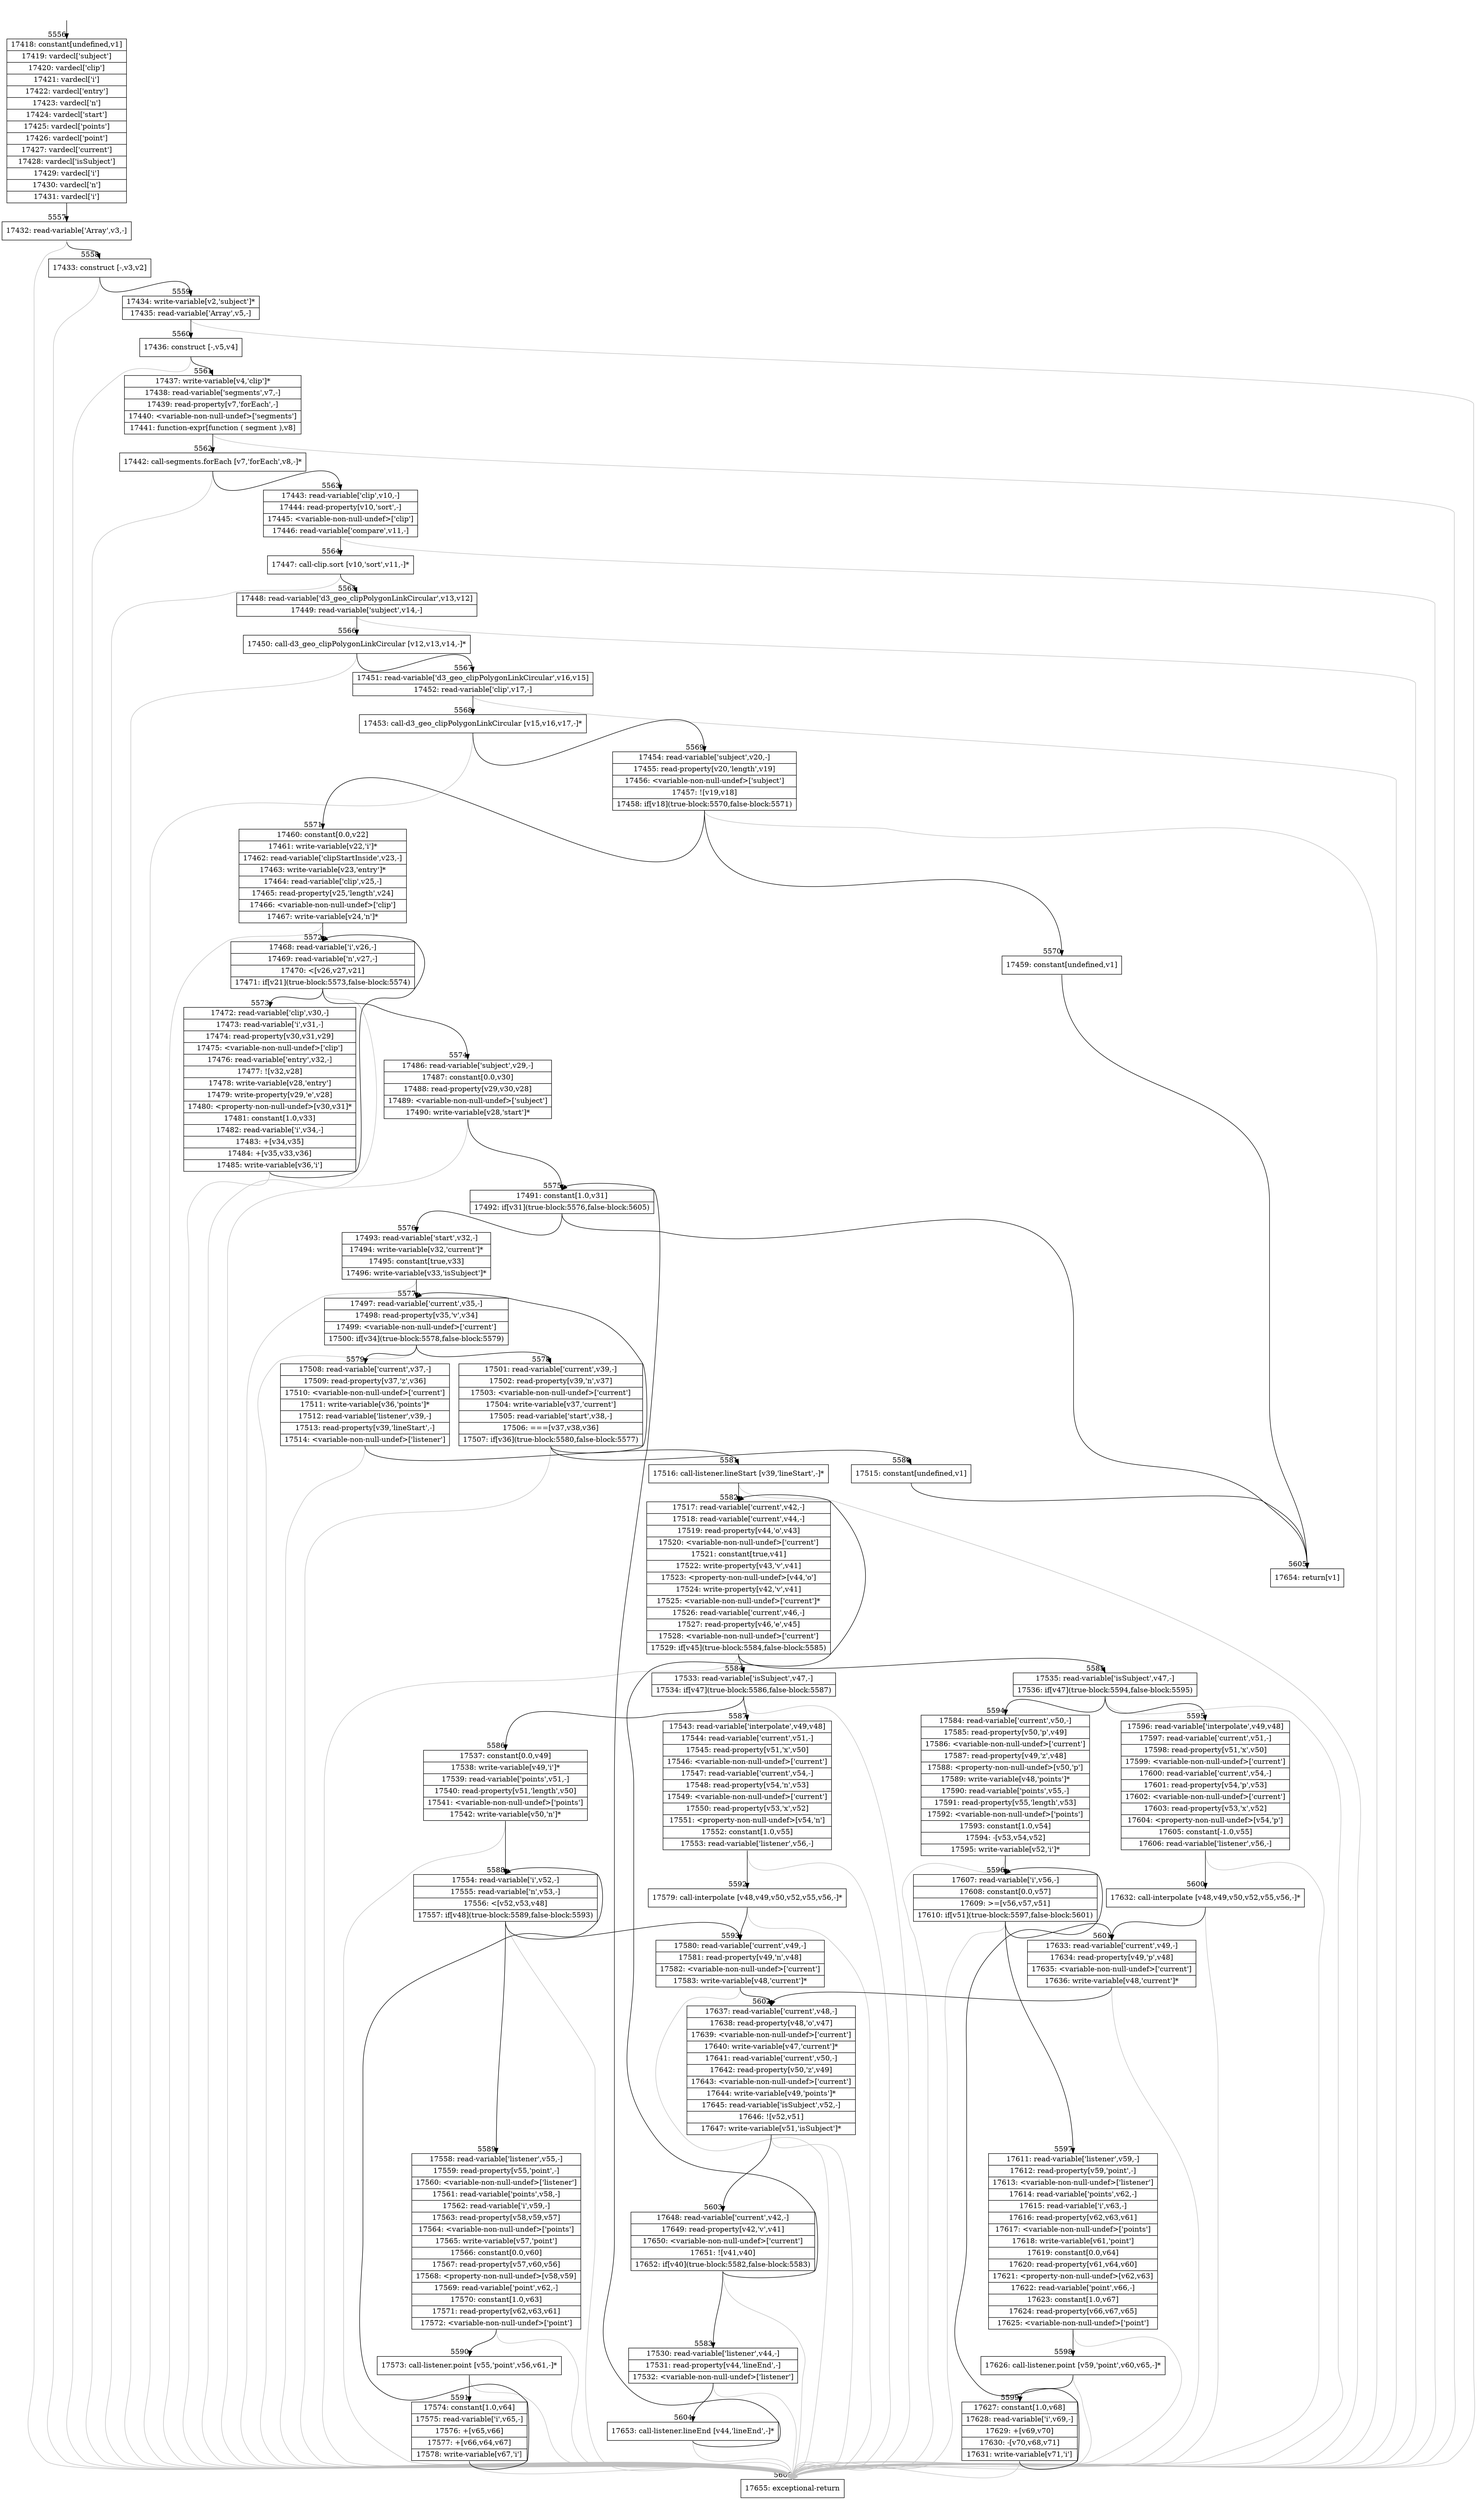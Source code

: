 digraph {
rankdir="TD"
BB_entry528[shape=none,label=""];
BB_entry528 -> BB5556 [tailport=s, headport=n, headlabel="    5556"]
BB5556 [shape=record label="{17418: constant[undefined,v1]|17419: vardecl['subject']|17420: vardecl['clip']|17421: vardecl['i']|17422: vardecl['entry']|17423: vardecl['n']|17424: vardecl['start']|17425: vardecl['points']|17426: vardecl['point']|17427: vardecl['current']|17428: vardecl['isSubject']|17429: vardecl['i']|17430: vardecl['n']|17431: vardecl['i']}" ] 
BB5556 -> BB5557 [tailport=s, headport=n, headlabel="      5557"]
BB5557 [shape=record label="{17432: read-variable['Array',v3,-]}" ] 
BB5557 -> BB5558 [tailport=s, headport=n, headlabel="      5558"]
BB5557 -> BB5606 [tailport=s, headport=n, color=gray, headlabel="      5606"]
BB5558 [shape=record label="{17433: construct [-,v3,v2]}" ] 
BB5558 -> BB5559 [tailport=s, headport=n, headlabel="      5559"]
BB5558 -> BB5606 [tailport=s, headport=n, color=gray]
BB5559 [shape=record label="{17434: write-variable[v2,'subject']*|17435: read-variable['Array',v5,-]}" ] 
BB5559 -> BB5560 [tailport=s, headport=n, headlabel="      5560"]
BB5559 -> BB5606 [tailport=s, headport=n, color=gray]
BB5560 [shape=record label="{17436: construct [-,v5,v4]}" ] 
BB5560 -> BB5561 [tailport=s, headport=n, headlabel="      5561"]
BB5560 -> BB5606 [tailport=s, headport=n, color=gray]
BB5561 [shape=record label="{17437: write-variable[v4,'clip']*|17438: read-variable['segments',v7,-]|17439: read-property[v7,'forEach',-]|17440: \<variable-non-null-undef\>['segments']|17441: function-expr[function ( segment ),v8]}" ] 
BB5561 -> BB5562 [tailport=s, headport=n, headlabel="      5562"]
BB5561 -> BB5606 [tailport=s, headport=n, color=gray]
BB5562 [shape=record label="{17442: call-segments.forEach [v7,'forEach',v8,-]*}" ] 
BB5562 -> BB5563 [tailport=s, headport=n, headlabel="      5563"]
BB5562 -> BB5606 [tailport=s, headport=n, color=gray]
BB5563 [shape=record label="{17443: read-variable['clip',v10,-]|17444: read-property[v10,'sort',-]|17445: \<variable-non-null-undef\>['clip']|17446: read-variable['compare',v11,-]}" ] 
BB5563 -> BB5564 [tailport=s, headport=n, headlabel="      5564"]
BB5563 -> BB5606 [tailport=s, headport=n, color=gray]
BB5564 [shape=record label="{17447: call-clip.sort [v10,'sort',v11,-]*}" ] 
BB5564 -> BB5565 [tailport=s, headport=n, headlabel="      5565"]
BB5564 -> BB5606 [tailport=s, headport=n, color=gray]
BB5565 [shape=record label="{17448: read-variable['d3_geo_clipPolygonLinkCircular',v13,v12]|17449: read-variable['subject',v14,-]}" ] 
BB5565 -> BB5566 [tailport=s, headport=n, headlabel="      5566"]
BB5565 -> BB5606 [tailport=s, headport=n, color=gray]
BB5566 [shape=record label="{17450: call-d3_geo_clipPolygonLinkCircular [v12,v13,v14,-]*}" ] 
BB5566 -> BB5567 [tailport=s, headport=n, headlabel="      5567"]
BB5566 -> BB5606 [tailport=s, headport=n, color=gray]
BB5567 [shape=record label="{17451: read-variable['d3_geo_clipPolygonLinkCircular',v16,v15]|17452: read-variable['clip',v17,-]}" ] 
BB5567 -> BB5568 [tailport=s, headport=n, headlabel="      5568"]
BB5567 -> BB5606 [tailport=s, headport=n, color=gray]
BB5568 [shape=record label="{17453: call-d3_geo_clipPolygonLinkCircular [v15,v16,v17,-]*}" ] 
BB5568 -> BB5569 [tailport=s, headport=n, headlabel="      5569"]
BB5568 -> BB5606 [tailport=s, headport=n, color=gray]
BB5569 [shape=record label="{17454: read-variable['subject',v20,-]|17455: read-property[v20,'length',v19]|17456: \<variable-non-null-undef\>['subject']|17457: ![v19,v18]|17458: if[v18](true-block:5570,false-block:5571)}" ] 
BB5569 -> BB5570 [tailport=s, headport=n, headlabel="      5570"]
BB5569 -> BB5571 [tailport=s, headport=n, headlabel="      5571"]
BB5569 -> BB5606 [tailport=s, headport=n, color=gray]
BB5570 [shape=record label="{17459: constant[undefined,v1]}" ] 
BB5570 -> BB5605 [tailport=s, headport=n, headlabel="      5605"]
BB5571 [shape=record label="{17460: constant[0.0,v22]|17461: write-variable[v22,'i']*|17462: read-variable['clipStartInside',v23,-]|17463: write-variable[v23,'entry']*|17464: read-variable['clip',v25,-]|17465: read-property[v25,'length',v24]|17466: \<variable-non-null-undef\>['clip']|17467: write-variable[v24,'n']*}" ] 
BB5571 -> BB5572 [tailport=s, headport=n, headlabel="      5572"]
BB5571 -> BB5606 [tailport=s, headport=n, color=gray]
BB5572 [shape=record label="{17468: read-variable['i',v26,-]|17469: read-variable['n',v27,-]|17470: \<[v26,v27,v21]|17471: if[v21](true-block:5573,false-block:5574)}" ] 
BB5572 -> BB5573 [tailport=s, headport=n, headlabel="      5573"]
BB5572 -> BB5574 [tailport=s, headport=n, headlabel="      5574"]
BB5572 -> BB5606 [tailport=s, headport=n, color=gray]
BB5573 [shape=record label="{17472: read-variable['clip',v30,-]|17473: read-variable['i',v31,-]|17474: read-property[v30,v31,v29]|17475: \<variable-non-null-undef\>['clip']|17476: read-variable['entry',v32,-]|17477: ![v32,v28]|17478: write-variable[v28,'entry']|17479: write-property[v29,'e',v28]|17480: \<property-non-null-undef\>[v30,v31]*|17481: constant[1.0,v33]|17482: read-variable['i',v34,-]|17483: +[v34,v35]|17484: +[v35,v33,v36]|17485: write-variable[v36,'i']}" ] 
BB5573 -> BB5572 [tailport=s, headport=n]
BB5573 -> BB5606 [tailport=s, headport=n, color=gray]
BB5574 [shape=record label="{17486: read-variable['subject',v29,-]|17487: constant[0.0,v30]|17488: read-property[v29,v30,v28]|17489: \<variable-non-null-undef\>['subject']|17490: write-variable[v28,'start']*}" ] 
BB5574 -> BB5575 [tailport=s, headport=n, headlabel="      5575"]
BB5574 -> BB5606 [tailport=s, headport=n, color=gray]
BB5575 [shape=record label="{17491: constant[1.0,v31]|17492: if[v31](true-block:5576,false-block:5605)}" ] 
BB5575 -> BB5576 [tailport=s, headport=n, headlabel="      5576"]
BB5575 -> BB5605 [tailport=s, headport=n]
BB5576 [shape=record label="{17493: read-variable['start',v32,-]|17494: write-variable[v32,'current']*|17495: constant[true,v33]|17496: write-variable[v33,'isSubject']*}" ] 
BB5576 -> BB5577 [tailport=s, headport=n, headlabel="      5577"]
BB5576 -> BB5606 [tailport=s, headport=n, color=gray]
BB5577 [shape=record label="{17497: read-variable['current',v35,-]|17498: read-property[v35,'v',v34]|17499: \<variable-non-null-undef\>['current']|17500: if[v34](true-block:5578,false-block:5579)}" ] 
BB5577 -> BB5578 [tailport=s, headport=n, headlabel="      5578"]
BB5577 -> BB5579 [tailport=s, headport=n, headlabel="      5579"]
BB5577 -> BB5606 [tailport=s, headport=n, color=gray]
BB5578 [shape=record label="{17501: read-variable['current',v39,-]|17502: read-property[v39,'n',v37]|17503: \<variable-non-null-undef\>['current']|17504: write-variable[v37,'current']|17505: read-variable['start',v38,-]|17506: ===[v37,v38,v36]|17507: if[v36](true-block:5580,false-block:5577)}" ] 
BB5578 -> BB5580 [tailport=s, headport=n, headlabel="      5580"]
BB5578 -> BB5577 [tailport=s, headport=n]
BB5578 -> BB5606 [tailport=s, headport=n, color=gray]
BB5579 [shape=record label="{17508: read-variable['current',v37,-]|17509: read-property[v37,'z',v36]|17510: \<variable-non-null-undef\>['current']|17511: write-variable[v36,'points']*|17512: read-variable['listener',v39,-]|17513: read-property[v39,'lineStart',-]|17514: \<variable-non-null-undef\>['listener']}" ] 
BB5579 -> BB5581 [tailport=s, headport=n, headlabel="      5581"]
BB5579 -> BB5606 [tailport=s, headport=n, color=gray]
BB5580 [shape=record label="{17515: constant[undefined,v1]}" ] 
BB5580 -> BB5605 [tailport=s, headport=n]
BB5581 [shape=record label="{17516: call-listener.lineStart [v39,'lineStart',-]*}" ] 
BB5581 -> BB5582 [tailport=s, headport=n, headlabel="      5582"]
BB5581 -> BB5606 [tailport=s, headport=n, color=gray]
BB5582 [shape=record label="{17517: read-variable['current',v42,-]|17518: read-variable['current',v44,-]|17519: read-property[v44,'o',v43]|17520: \<variable-non-null-undef\>['current']|17521: constant[true,v41]|17522: write-property[v43,'v',v41]|17523: \<property-non-null-undef\>[v44,'o']|17524: write-property[v42,'v',v41]|17525: \<variable-non-null-undef\>['current']*|17526: read-variable['current',v46,-]|17527: read-property[v46,'e',v45]|17528: \<variable-non-null-undef\>['current']|17529: if[v45](true-block:5584,false-block:5585)}" ] 
BB5582 -> BB5584 [tailport=s, headport=n, headlabel="      5584"]
BB5582 -> BB5585 [tailport=s, headport=n, headlabel="      5585"]
BB5582 -> BB5606 [tailport=s, headport=n, color=gray]
BB5583 [shape=record label="{17530: read-variable['listener',v44,-]|17531: read-property[v44,'lineEnd',-]|17532: \<variable-non-null-undef\>['listener']}" ] 
BB5583 -> BB5604 [tailport=s, headport=n, headlabel="      5604"]
BB5583 -> BB5606 [tailport=s, headport=n, color=gray]
BB5584 [shape=record label="{17533: read-variable['isSubject',v47,-]|17534: if[v47](true-block:5586,false-block:5587)}" ] 
BB5584 -> BB5586 [tailport=s, headport=n, headlabel="      5586"]
BB5584 -> BB5587 [tailport=s, headport=n, headlabel="      5587"]
BB5584 -> BB5606 [tailport=s, headport=n, color=gray]
BB5585 [shape=record label="{17535: read-variable['isSubject',v47,-]|17536: if[v47](true-block:5594,false-block:5595)}" ] 
BB5585 -> BB5594 [tailport=s, headport=n, headlabel="      5594"]
BB5585 -> BB5595 [tailport=s, headport=n, headlabel="      5595"]
BB5585 -> BB5606 [tailport=s, headport=n, color=gray]
BB5586 [shape=record label="{17537: constant[0.0,v49]|17538: write-variable[v49,'i']*|17539: read-variable['points',v51,-]|17540: read-property[v51,'length',v50]|17541: \<variable-non-null-undef\>['points']|17542: write-variable[v50,'n']*}" ] 
BB5586 -> BB5588 [tailport=s, headport=n, headlabel="      5588"]
BB5586 -> BB5606 [tailport=s, headport=n, color=gray]
BB5587 [shape=record label="{17543: read-variable['interpolate',v49,v48]|17544: read-variable['current',v51,-]|17545: read-property[v51,'x',v50]|17546: \<variable-non-null-undef\>['current']|17547: read-variable['current',v54,-]|17548: read-property[v54,'n',v53]|17549: \<variable-non-null-undef\>['current']|17550: read-property[v53,'x',v52]|17551: \<property-non-null-undef\>[v54,'n']|17552: constant[1.0,v55]|17553: read-variable['listener',v56,-]}" ] 
BB5587 -> BB5592 [tailport=s, headport=n, headlabel="      5592"]
BB5587 -> BB5606 [tailport=s, headport=n, color=gray]
BB5588 [shape=record label="{17554: read-variable['i',v52,-]|17555: read-variable['n',v53,-]|17556: \<[v52,v53,v48]|17557: if[v48](true-block:5589,false-block:5593)}" ] 
BB5588 -> BB5589 [tailport=s, headport=n, headlabel="      5589"]
BB5588 -> BB5593 [tailport=s, headport=n, headlabel="      5593"]
BB5588 -> BB5606 [tailport=s, headport=n, color=gray]
BB5589 [shape=record label="{17558: read-variable['listener',v55,-]|17559: read-property[v55,'point',-]|17560: \<variable-non-null-undef\>['listener']|17561: read-variable['points',v58,-]|17562: read-variable['i',v59,-]|17563: read-property[v58,v59,v57]|17564: \<variable-non-null-undef\>['points']|17565: write-variable[v57,'point']|17566: constant[0.0,v60]|17567: read-property[v57,v60,v56]|17568: \<property-non-null-undef\>[v58,v59]|17569: read-variable['point',v62,-]|17570: constant[1.0,v63]|17571: read-property[v62,v63,v61]|17572: \<variable-non-null-undef\>['point']}" ] 
BB5589 -> BB5590 [tailport=s, headport=n, headlabel="      5590"]
BB5589 -> BB5606 [tailport=s, headport=n, color=gray]
BB5590 [shape=record label="{17573: call-listener.point [v55,'point',v56,v61,-]*}" ] 
BB5590 -> BB5591 [tailport=s, headport=n, headlabel="      5591"]
BB5590 -> BB5606 [tailport=s, headport=n, color=gray]
BB5591 [shape=record label="{17574: constant[1.0,v64]|17575: read-variable['i',v65,-]|17576: +[v65,v66]|17577: +[v66,v64,v67]|17578: write-variable[v67,'i']}" ] 
BB5591 -> BB5588 [tailport=s, headport=n]
BB5591 -> BB5606 [tailport=s, headport=n, color=gray]
BB5592 [shape=record label="{17579: call-interpolate [v48,v49,v50,v52,v55,v56,-]*}" ] 
BB5592 -> BB5593 [tailport=s, headport=n]
BB5592 -> BB5606 [tailport=s, headport=n, color=gray]
BB5593 [shape=record label="{17580: read-variable['current',v49,-]|17581: read-property[v49,'n',v48]|17582: \<variable-non-null-undef\>['current']|17583: write-variable[v48,'current']*}" ] 
BB5593 -> BB5602 [tailport=s, headport=n, headlabel="      5602"]
BB5593 -> BB5606 [tailport=s, headport=n, color=gray]
BB5594 [shape=record label="{17584: read-variable['current',v50,-]|17585: read-property[v50,'p',v49]|17586: \<variable-non-null-undef\>['current']|17587: read-property[v49,'z',v48]|17588: \<property-non-null-undef\>[v50,'p']|17589: write-variable[v48,'points']*|17590: read-variable['points',v55,-]|17591: read-property[v55,'length',v53]|17592: \<variable-non-null-undef\>['points']|17593: constant[1.0,v54]|17594: -[v53,v54,v52]|17595: write-variable[v52,'i']*}" ] 
BB5594 -> BB5596 [tailport=s, headport=n, headlabel="      5596"]
BB5594 -> BB5606 [tailport=s, headport=n, color=gray]
BB5595 [shape=record label="{17596: read-variable['interpolate',v49,v48]|17597: read-variable['current',v51,-]|17598: read-property[v51,'x',v50]|17599: \<variable-non-null-undef\>['current']|17600: read-variable['current',v54,-]|17601: read-property[v54,'p',v53]|17602: \<variable-non-null-undef\>['current']|17603: read-property[v53,'x',v52]|17604: \<property-non-null-undef\>[v54,'p']|17605: constant[-1.0,v55]|17606: read-variable['listener',v56,-]}" ] 
BB5595 -> BB5600 [tailport=s, headport=n, headlabel="      5600"]
BB5595 -> BB5606 [tailport=s, headport=n, color=gray]
BB5596 [shape=record label="{17607: read-variable['i',v56,-]|17608: constant[0.0,v57]|17609: \>=[v56,v57,v51]|17610: if[v51](true-block:5597,false-block:5601)}" ] 
BB5596 -> BB5597 [tailport=s, headport=n, headlabel="      5597"]
BB5596 -> BB5601 [tailport=s, headport=n, headlabel="      5601"]
BB5596 -> BB5606 [tailport=s, headport=n, color=gray]
BB5597 [shape=record label="{17611: read-variable['listener',v59,-]|17612: read-property[v59,'point',-]|17613: \<variable-non-null-undef\>['listener']|17614: read-variable['points',v62,-]|17615: read-variable['i',v63,-]|17616: read-property[v62,v63,v61]|17617: \<variable-non-null-undef\>['points']|17618: write-variable[v61,'point']|17619: constant[0.0,v64]|17620: read-property[v61,v64,v60]|17621: \<property-non-null-undef\>[v62,v63]|17622: read-variable['point',v66,-]|17623: constant[1.0,v67]|17624: read-property[v66,v67,v65]|17625: \<variable-non-null-undef\>['point']}" ] 
BB5597 -> BB5598 [tailport=s, headport=n, headlabel="      5598"]
BB5597 -> BB5606 [tailport=s, headport=n, color=gray]
BB5598 [shape=record label="{17626: call-listener.point [v59,'point',v60,v65,-]*}" ] 
BB5598 -> BB5599 [tailport=s, headport=n, headlabel="      5599"]
BB5598 -> BB5606 [tailport=s, headport=n, color=gray]
BB5599 [shape=record label="{17627: constant[1.0,v68]|17628: read-variable['i',v69,-]|17629: +[v69,v70]|17630: -[v70,v68,v71]|17631: write-variable[v71,'i']}" ] 
BB5599 -> BB5596 [tailport=s, headport=n]
BB5599 -> BB5606 [tailport=s, headport=n, color=gray]
BB5600 [shape=record label="{17632: call-interpolate [v48,v49,v50,v52,v55,v56,-]*}" ] 
BB5600 -> BB5601 [tailport=s, headport=n]
BB5600 -> BB5606 [tailport=s, headport=n, color=gray]
BB5601 [shape=record label="{17633: read-variable['current',v49,-]|17634: read-property[v49,'p',v48]|17635: \<variable-non-null-undef\>['current']|17636: write-variable[v48,'current']*}" ] 
BB5601 -> BB5602 [tailport=s, headport=n]
BB5601 -> BB5606 [tailport=s, headport=n, color=gray]
BB5602 [shape=record label="{17637: read-variable['current',v48,-]|17638: read-property[v48,'o',v47]|17639: \<variable-non-null-undef\>['current']|17640: write-variable[v47,'current']*|17641: read-variable['current',v50,-]|17642: read-property[v50,'z',v49]|17643: \<variable-non-null-undef\>['current']|17644: write-variable[v49,'points']*|17645: read-variable['isSubject',v52,-]|17646: ![v52,v51]|17647: write-variable[v51,'isSubject']*}" ] 
BB5602 -> BB5603 [tailport=s, headport=n, headlabel="      5603"]
BB5602 -> BB5606 [tailport=s, headport=n, color=gray]
BB5603 [shape=record label="{17648: read-variable['current',v42,-]|17649: read-property[v42,'v',v41]|17650: \<variable-non-null-undef\>['current']|17651: ![v41,v40]|17652: if[v40](true-block:5582,false-block:5583)}" ] 
BB5603 -> BB5582 [tailport=s, headport=n]
BB5603 -> BB5583 [tailport=s, headport=n, headlabel="      5583"]
BB5603 -> BB5606 [tailport=s, headport=n, color=gray]
BB5604 [shape=record label="{17653: call-listener.lineEnd [v44,'lineEnd',-]*}" ] 
BB5604 -> BB5575 [tailport=s, headport=n]
BB5604 -> BB5606 [tailport=s, headport=n, color=gray]
BB5605 [shape=record label="{17654: return[v1]}" ] 
BB5606 [shape=record label="{17655: exceptional-return}" ] 
//#$~ 3286
}
